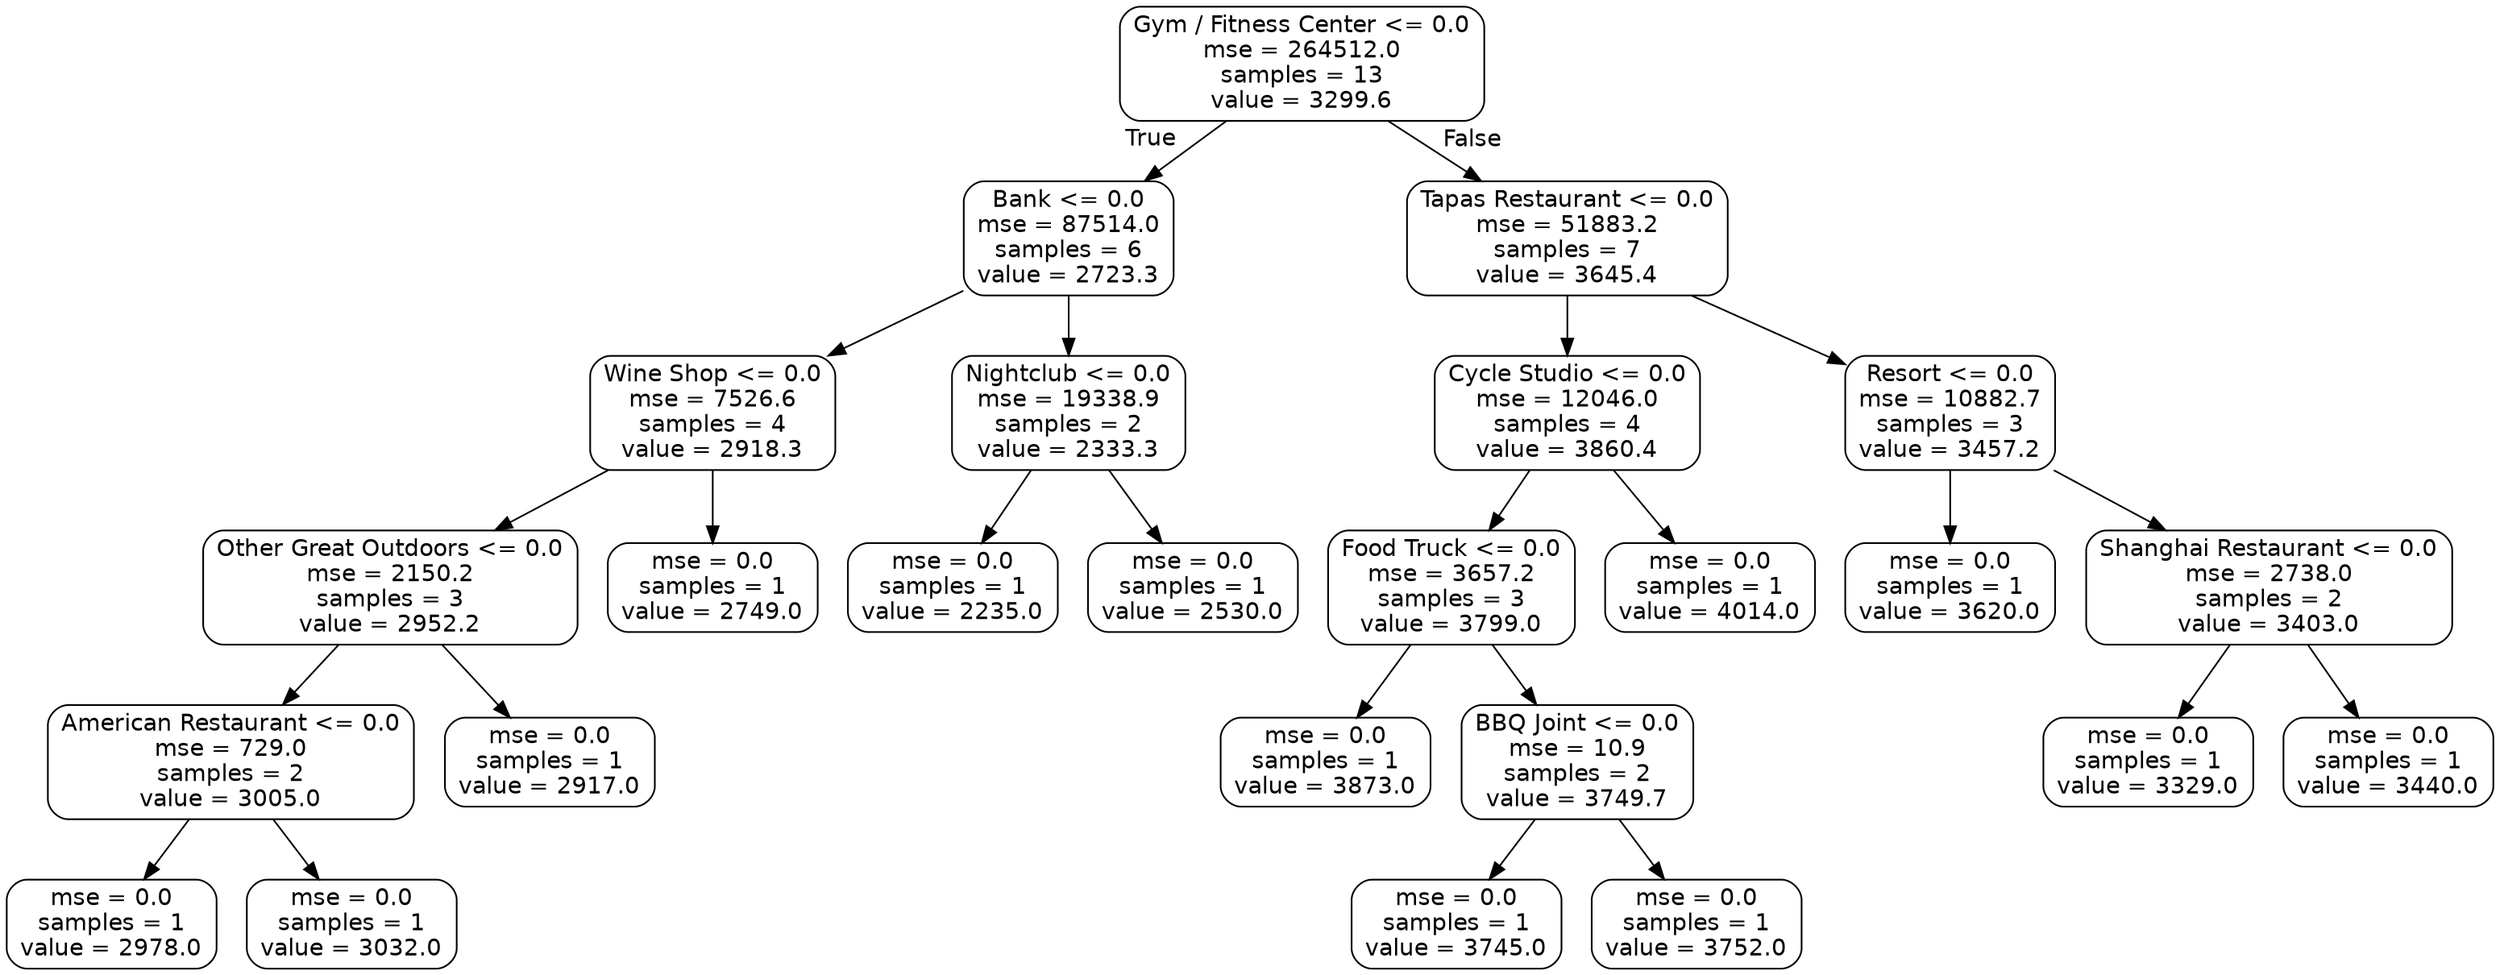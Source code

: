 digraph Tree {
node [shape=box, style="rounded", color="black", fontname=helvetica] ;
edge [fontname=helvetica] ;
0 [label="Gym / Fitness Center <= 0.0\nmse = 264512.0\nsamples = 13\nvalue = 3299.6"] ;
1 [label="Bank <= 0.0\nmse = 87514.0\nsamples = 6\nvalue = 2723.3"] ;
0 -> 1 [labeldistance=2.5, labelangle=45, headlabel="True"] ;
2 [label="Wine Shop <= 0.0\nmse = 7526.6\nsamples = 4\nvalue = 2918.3"] ;
1 -> 2 ;
3 [label="Other Great Outdoors <= 0.0\nmse = 2150.2\nsamples = 3\nvalue = 2952.2"] ;
2 -> 3 ;
4 [label="American Restaurant <= 0.0\nmse = 729.0\nsamples = 2\nvalue = 3005.0"] ;
3 -> 4 ;
5 [label="mse = 0.0\nsamples = 1\nvalue = 2978.0"] ;
4 -> 5 ;
6 [label="mse = 0.0\nsamples = 1\nvalue = 3032.0"] ;
4 -> 6 ;
7 [label="mse = 0.0\nsamples = 1\nvalue = 2917.0"] ;
3 -> 7 ;
8 [label="mse = 0.0\nsamples = 1\nvalue = 2749.0"] ;
2 -> 8 ;
9 [label="Nightclub <= 0.0\nmse = 19338.9\nsamples = 2\nvalue = 2333.3"] ;
1 -> 9 ;
10 [label="mse = 0.0\nsamples = 1\nvalue = 2235.0"] ;
9 -> 10 ;
11 [label="mse = 0.0\nsamples = 1\nvalue = 2530.0"] ;
9 -> 11 ;
12 [label="Tapas Restaurant <= 0.0\nmse = 51883.2\nsamples = 7\nvalue = 3645.4"] ;
0 -> 12 [labeldistance=2.5, labelangle=-45, headlabel="False"] ;
13 [label="Cycle Studio <= 0.0\nmse = 12046.0\nsamples = 4\nvalue = 3860.4"] ;
12 -> 13 ;
14 [label="Food Truck <= 0.0\nmse = 3657.2\nsamples = 3\nvalue = 3799.0"] ;
13 -> 14 ;
15 [label="mse = 0.0\nsamples = 1\nvalue = 3873.0"] ;
14 -> 15 ;
16 [label="BBQ Joint <= 0.0\nmse = 10.9\nsamples = 2\nvalue = 3749.7"] ;
14 -> 16 ;
17 [label="mse = 0.0\nsamples = 1\nvalue = 3745.0"] ;
16 -> 17 ;
18 [label="mse = 0.0\nsamples = 1\nvalue = 3752.0"] ;
16 -> 18 ;
19 [label="mse = 0.0\nsamples = 1\nvalue = 4014.0"] ;
13 -> 19 ;
20 [label="Resort <= 0.0\nmse = 10882.7\nsamples = 3\nvalue = 3457.2"] ;
12 -> 20 ;
21 [label="mse = 0.0\nsamples = 1\nvalue = 3620.0"] ;
20 -> 21 ;
22 [label="Shanghai Restaurant <= 0.0\nmse = 2738.0\nsamples = 2\nvalue = 3403.0"] ;
20 -> 22 ;
23 [label="mse = 0.0\nsamples = 1\nvalue = 3329.0"] ;
22 -> 23 ;
24 [label="mse = 0.0\nsamples = 1\nvalue = 3440.0"] ;
22 -> 24 ;
}